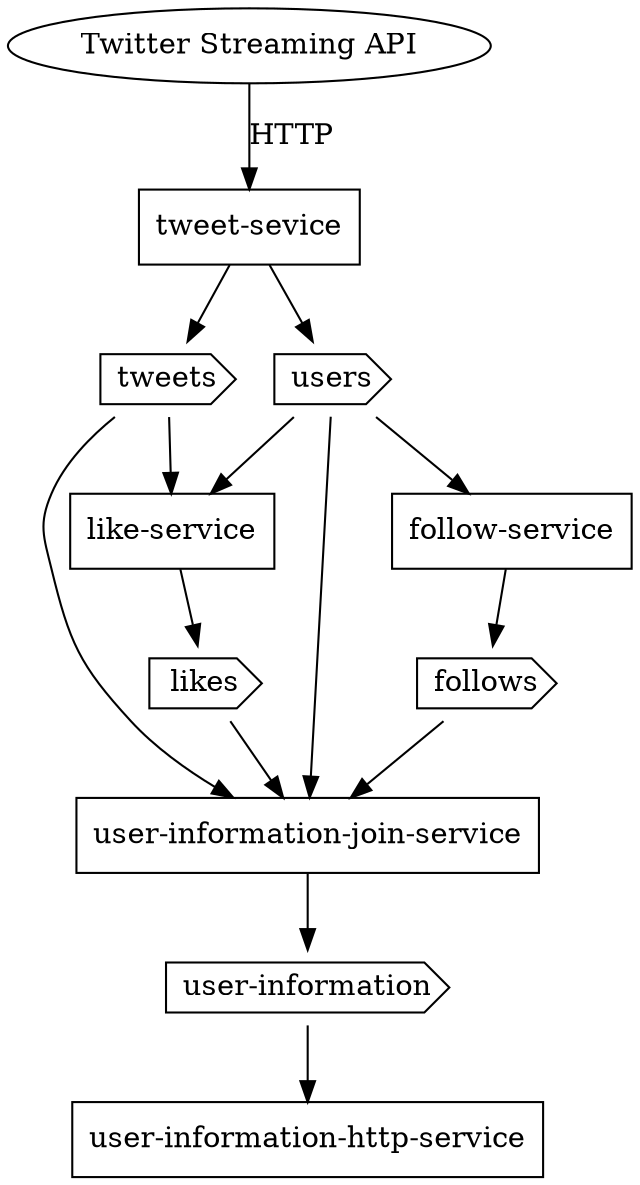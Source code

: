 digraph services {
  twitter [label = "Twitter Streaming API"]
  tweetService [label = "tweet-sevice", shape = box]
  followService [label = "follow-service", shape = box]
  likeService [label = "like-service", shape = box]
  userInfoHttpService [label = "user-information-http-service", shape = box]
  userInfoJoinService [label = "user-information-join-service", shape = box]

  tweetsTopic [label = "tweets", shape = cds]
  usersTopic [label = "users", shape = cds]
  followsTopic [label = "follows", shape = cds]
  likesTopic [label = "likes", shape = cds]
  userInfoTopic [label = "user-information", shape = cds]

  twitter -> tweetService [label = "HTTP"]
  tweetService -> tweetsTopic
  tweetService -> usersTopic
  usersTopic -> userInfoJoinService
  tweetsTopic -> userInfoJoinService
  userInfoJoinService -> userInfoTopic
  userInfoTopic -> userInfoHttpService
  followService -> followsTopic
  likeService -> likesTopic
  followsTopic -> userInfoJoinService
  likesTopic -> userInfoJoinService
  usersTopic -> followService
  usersTopic -> likeService
  tweetsTopic -> likeService
}
